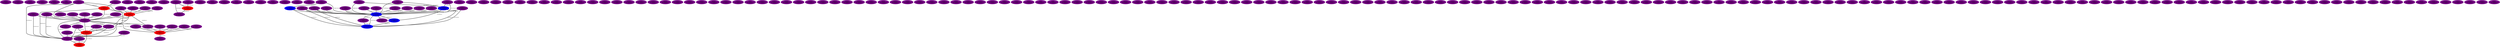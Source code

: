 graph breastw {
    edge[style=solid, penwidth="5", labeldistance="10"]
    00100001010 [label="00100001010\ncardinality 1\nradius 0.00000000e+00\nlfd 1.00000000e+00", color="#770087", style="filled"]
    010010100101001 [label="010010100101001\ncardinality 1\nradius 0.00000000e+00\nlfd 1.00000000e+00", color="#770087", style="filled"]
    01010100100 [label="01010100100\ncardinality 1\nradius 0.00000000e+00\nlfd 1.00000000e+00", color="#770087", style="filled"]
    00101010010010 [label="00101010010010\ncardinality 1\nradius 0.00000000e+00\nlfd 1.00000000e+00", color="#770087", style="filled"]
    00100010010 [label="00100010010\ncardinality 1\nradius 0.00000000e+00\nlfd 1.00000000e+00", color="#770087", style="filled"]
    000001 [label="000001\ncardinality 1\nradius 0.00000000e+00\nlfd 1.00000000e+00", color="#770087", style="filled"]
    00101001010101001 [label="00101001010101001\ncardinality 3\nradius 4.12310563e+00\nlfd 1.58496250e+00", color="#FE0000", style="filled"]
    0101001000101 [label="0101001000101\ncardinality 1\nradius 0.00000000e+00\nlfd 1.00000000e+00", color="#770087", style="filled"]
    00100101000 [label="00100101000\ncardinality 1\nradius 0.00000000e+00\nlfd 1.00000000e+00", color="#770087", style="filled"]
    010001000 [label="010001000\ncardinality 1\nradius 0.00000000e+00\nlfd 1.00000000e+00", color="#770087", style="filled"]
    001010101010101001 [label="001010101010101001\ncardinality 1\nradius 0.00000000e+00\nlfd 1.00000000e+00", color="#770087", style="filled"]
    01000101010101001 [label="01000101010101001\ncardinality 2\nradius 3.60555128e+00\nlfd 1.00000000e+00", color="#770087", style="filled"]
    01001010101010010 [label="01001010101010010\ncardinality 1\nradius 0.00000000e+00\nlfd 1.00000000e+00", color="#770087", style="filled"]
    00100100100 [label="00100100100\ncardinality 1\nradius 0.00000000e+00\nlfd 1.00000000e+00", color="#770087", style="filled"]
    01000010101010101 [label="01000010101010101\ncardinality 1\nradius 0.00000000e+00\nlfd 1.00000000e+00", color="#770087", style="filled"]
    010001010 [label="010001010\ncardinality 1\nradius 0.00000000e+00\nlfd 1.00000000e+00", color="#770087", style="filled"]
    01001000 [label="01001000\ncardinality 1\nradius 0.00000000e+00\nlfd 1.00000000e+00", color="#770087", style="filled"]
    0010001010010 [label="0010001010010\ncardinality 1\nradius 0.00000000e+00\nlfd 1.00000000e+00", color="#770087", style="filled"]
    0101010100 [label="0101010100\ncardinality 1\nradius 0.00000000e+00\nlfd 1.00000000e+00", color="#770087", style="filled"]
    01001010100010 [label="01001010100010\ncardinality 1\nradius 0.00000000e+00\nlfd 1.00000000e+00", color="#770087", style="filled"]
    010010100010 [label="010010100010\ncardinality 1\nradius 0.00000000e+00\nlfd 1.00000000e+00", color="#770087", style="filled"]
    01010100010 [label="01010100010\ncardinality 1\nradius 0.00000000e+00\nlfd 1.00000000e+00", color="#770087", style="filled"]
    0101010101010101001 [label="0101010101010101001\ncardinality 2\nradius 2.64575131e+00\nlfd 1.00000000e+00", color="#770087", style="filled"]
    010101010010 [label="010101010010\ncardinality 1\nradius 0.00000000e+00\nlfd 1.00000000e+00", color="#770087", style="filled"]
    01010010101010101 [label="01010010101010101\ncardinality 1\nradius 0.00000000e+00\nlfd 1.00000000e+00", color="#770087", style="filled"]
    010010101010101010 [label="010010101010101010\ncardinality 1\nradius 0.00000000e+00\nlfd 1.00000000e+00", color="#770087", style="filled"]
    010101010010101010 [label="010101010010101010\ncardinality 1\nradius 0.00000000e+00\nlfd 1.00000000e+00", color="#770087", style="filled"]
    010010100101010 [label="010010100101010\ncardinality 1\nradius 0.00000000e+00\nlfd 1.00000000e+00", color="#770087", style="filled"]
    0100010101001 [label="0100010101001\ncardinality 2\nradius 0.00000000e+00\nlfd 1.00000000e+00", color="#770087", style="filled"]
    0100010010100 [label="0100010010100\ncardinality 1\nradius 0.00000000e+00\nlfd 1.00000000e+00", color="#770087", style="filled"]
    00101010100101010 [label="00101010100101010\ncardinality 1\nradius 0.00000000e+00\nlfd 1.00000000e+00", color="#770087", style="filled"]
    001010000 [label="001010000\ncardinality 1\nradius 0.00000000e+00\nlfd 1.00000000e+00", color="#770087", style="filled"]
    010100100010 [label="010100100010\ncardinality 1\nradius 0.00000000e+00\nlfd 1.00000000e+00", color="#770087", style="filled"]
    01010100100101 [label="01010100100101\ncardinality 1\nradius 0.00000000e+00\nlfd 1.00000000e+00", color="#770087", style="filled"]
    0010101010101010101 [label="0010101010101010101\ncardinality 3\nradius 4.69041576e+00\nlfd 1.58496250e+00", color="#FE0000", style="filled"]
    0100010001 [label="0100010001\ncardinality 1\nradius 0.00000000e+00\nlfd 1.00000000e+00", color="#770087", style="filled"]
    001010010001 [label="001010010001\ncardinality 1\nradius 0.00000000e+00\nlfd 1.00000000e+00", color="#770087", style="filled"]
    01010100101010 [label="01010100101010\ncardinality 1\nradius 0.00000000e+00\nlfd 1.00000000e+00", color="#770087", style="filled"]
    00101010010010101 [label="00101010010010101\ncardinality 1\nradius 0.00000000e+00\nlfd 1.00000000e+00", color="#770087", style="filled"]
    000101010101 [label="000101010101\ncardinality 1\nradius 0.00000000e+00\nlfd 1.00000000e+00", color="#770087", style="filled"]
    00101010001010101 [label="00101010001010101\ncardinality 1\nradius 0.00000000e+00\nlfd 1.00000000e+00", color="#770087", style="filled"]
    00100100010010 [label="00100100010010\ncardinality 1\nradius 0.00000000e+00\nlfd 1.00000000e+00", color="#770087", style="filled"]
    0010101010101001 [label="0010101010101001\ncardinality 1\nradius 0.00000000e+00\nlfd 1.00000000e+00", color="#770087", style="filled"]
    0010010100101010 [label="0010010100101010\ncardinality 1\nradius 0.00000000e+00\nlfd 1.00000000e+00", color="#770087", style="filled"]
    01001001010 [label="01001001010\ncardinality 1\nradius 0.00000000e+00\nlfd 1.00000000e+00", color="#770087", style="filled"]
    010010101001010101 [label="010010101001010101\ncardinality 1\nradius 0.00000000e+00\nlfd 1.00000000e+00", color="#770087", style="filled"]
    0010010100100101 [label="0010010100100101\ncardinality 1\nradius 0.00000000e+00\nlfd 1.00000000e+00", color="#770087", style="filled"]
    010101001010 [label="010101001010\ncardinality 1\nradius 0.00000000e+00\nlfd 1.00000000e+00", color="#770087", style="filled"]
    00010101010 [label="00010101010\ncardinality 1\nradius 0.00000000e+00\nlfd 1.00000000e+00", color="#770087", style="filled"]
    010010100101010101 [label="010010100101010101\ncardinality 1\nradius 0.00000000e+00\nlfd 1.00000000e+00", color="#770087", style="filled"]
    00100010101001 [label="00100010101001\ncardinality 1\nradius 0.00000000e+00\nlfd 1.00000000e+00", color="#770087", style="filled"]
    0001001 [label="0001001\ncardinality 1\nradius 0.00000000e+00\nlfd 1.00000000e+00", color="#770087", style="filled"]
    00101010010100101 [label="00101010010100101\ncardinality 1\nradius 0.00000000e+00\nlfd 1.00000000e+00", color="#770087", style="filled"]
    00101000101001 [label="00101000101001\ncardinality 1\nradius 0.00000000e+00\nlfd 1.00000000e+00", color="#770087", style="filled"]
    001001000010 [label="001001000010\ncardinality 1\nradius 0.00000000e+00\nlfd 1.00000000e+00", color="#770087", style="filled"]
    0101010101010101010 [label="0101010101010101010\ncardinality 73\nradius 2.44948974e+00\nlfd 7.30392940e-01", color="#0300FB", style="filled"]
    0101010101000 [label="0101010101000\ncardinality 1\nradius 0.00000000e+00\nlfd 1.00000000e+00", color="#770087", style="filled"]
    010010100010101 [label="010010100010101\ncardinality 1\nradius 0.00000000e+00\nlfd 1.00000000e+00", color="#770087", style="filled"]
    01000010101010 [label="01000010101010\ncardinality 1\nradius 0.00000000e+00\nlfd 1.00000000e+00", color="#770087", style="filled"]
    010010101001010 [label="010010101001010\ncardinality 1\nradius 0.00000000e+00\nlfd 1.00000000e+00", color="#770087", style="filled"]
    010010010101 [label="010010010101\ncardinality 1\nradius 0.00000000e+00\nlfd 1.00000000e+00", color="#770087", style="filled"]
    001000100101 [label="001000100101\ncardinality 1\nradius 0.00000000e+00\nlfd 1.00000000e+00", color="#770087", style="filled"]
    00100100101010101 [label="00100100101010101\ncardinality 4\nradius 3.46410162e+00\nlfd 2.00000000e+00", color="#FE0000", style="filled"]
    01000101010001 [label="01000101010001\ncardinality 1\nradius 0.00000000e+00\nlfd 1.00000000e+00", color="#770087", style="filled"]
    00101000101010 [label="00101000101010\ncardinality 1\nradius 0.00000000e+00\nlfd 1.00000000e+00", color="#770087", style="filled"]
    000101010 [label="000101010\ncardinality 1\nradius 0.00000000e+00\nlfd 1.00000000e+00", color="#770087", style="filled"]
    010101001010101 [label="010101001010101\ncardinality 1\nradius 0.00000000e+00\nlfd 1.00000000e+00", color="#770087", style="filled"]
    001010010010 [label="001010010010\ncardinality 1\nradius 0.00000000e+00\nlfd 1.00000000e+00", color="#770087", style="filled"]
    001001000101010 [label="001001000101010\ncardinality 1\nradius 0.00000000e+00\nlfd 1.00000000e+00", color="#770087", style="filled"]
    01010101010101010101 [label="01010101010101010101\ncardinality 209\nradius 4.12310563e+00\nlfd 3.94476177e-01", color="#0000FE", style="filled"]
    01001001001 [label="01001001001\ncardinality 1\nradius 0.00000000e+00\nlfd 1.00000000e+00", color="#770087", style="filled"]
    0101010101010010 [label="0101010101010010\ncardinality 1\nradius 0.00000000e+00\nlfd 1.00000000e+00", color="#770087", style="filled"]
    010101010101001010 [label="010101010101001010\ncardinality 1\nradius 0.00000000e+00\nlfd 1.00000000e+00", color="#770087", style="filled"]
    0100100100 [label="0100100100\ncardinality 1\nradius 0.00000000e+00\nlfd 1.00000000e+00", color="#770087", style="filled"]
    01010101010001010 [label="01010101010001010\ncardinality 1\nradius 0.00000000e+00\nlfd 1.00000000e+00", color="#770087", style="filled"]
    001001000100101 [label="001001000100101\ncardinality 1\nradius 0.00000000e+00\nlfd 1.00000000e+00", color="#770087", style="filled"]
    0100101010101010 [label="0100101010101010\ncardinality 1\nradius 0.00000000e+00\nlfd 1.00000000e+00", color="#770087", style="filled"]
    0010100101001010 [label="0010100101001010\ncardinality 1\nradius 0.00000000e+00\nlfd 1.00000000e+00", color="#770087", style="filled"]
    00101010100010 [label="00101010100010\ncardinality 1\nradius 0.00000000e+00\nlfd 1.00000000e+00", color="#770087", style="filled"]
    01001010010101010 [label="01001010010101010\ncardinality 1\nradius 0.00000000e+00\nlfd 1.00000000e+00", color="#770087", style="filled"]
    01010001010 [label="01010001010\ncardinality 1\nradius 0.00000000e+00\nlfd 1.00000000e+00", color="#770087", style="filled"]
    0101010001010 [label="0101010001010\ncardinality 1\nradius 0.00000000e+00\nlfd 1.00000000e+00", color="#770087", style="filled"]
    00100000101 [label="00100000101\ncardinality 1\nradius 0.00000000e+00\nlfd 1.00000000e+00", color="#770087", style="filled"]
    0000101 [label="0000101\ncardinality 1\nradius 0.00000000e+00\nlfd 1.00000000e+00", color="#770087", style="filled"]
    0100000 [label="0100000\ncardinality 1\nradius 0.00000000e+00\nlfd 1.00000000e+00", color="#770087", style="filled"]
    001010100101010 [label="001010100101010\ncardinality 1\nradius 0.00000000e+00\nlfd 1.00000000e+00", color="#770087", style="filled"]
    0100010101010100 [label="0100010101010100\ncardinality 1\nradius 0.00000000e+00\nlfd 1.00000000e+00", color="#770087", style="filled"]
    0101010101010001 [label="0101010101010001\ncardinality 1\nradius 0.00000000e+00\nlfd 1.00000000e+00", color="#770087", style="filled"]
    001001010100101 [label="001001010100101\ncardinality 1\nradius 0.00000000e+00\nlfd 1.00000000e+00", color="#770087", style="filled"]
    00101010100100 [label="00101010100100\ncardinality 1\nradius 0.00000000e+00\nlfd 1.00000000e+00", color="#770087", style="filled"]
    00100010100101 [label="00100010100101\ncardinality 1\nradius 0.00000000e+00\nlfd 1.00000000e+00", color="#770087", style="filled"]
    0010100100101 [label="0010100100101\ncardinality 1\nradius 0.00000000e+00\nlfd 1.00000000e+00", color="#770087", style="filled"]
    0100010101010 [label="0100010101010\ncardinality 1\nradius 0.00000000e+00\nlfd 1.00000000e+00", color="#770087", style="filled"]
    010101010010100 [label="010101010010100\ncardinality 1\nradius 0.00000000e+00\nlfd 1.00000000e+00", color="#770087", style="filled"]
    010010101000 [label="010010101000\ncardinality 1\nradius 0.00000000e+00\nlfd 1.00000000e+00", color="#770087", style="filled"]
    00101001000 [label="00101001000\ncardinality 1\nradius 0.00000000e+00\nlfd 1.00000000e+00", color="#770087", style="filled"]
    0100101010101010101 [label="0100101010101010101\ncardinality 2\nradius 3.46410162e+00\nlfd 1.00000000e+00", color="#770087", style="filled"]
    00101001010100101 [label="00101001010100101\ncardinality 1\nradius 0.00000000e+00\nlfd 1.00000000e+00", color="#770087", style="filled"]
    0101010010010 [label="0101010010010\ncardinality 1\nradius 0.00000000e+00\nlfd 1.00000000e+00", color="#770087", style="filled"]
    001001010101000 [label="001001010101000\ncardinality 1\nradius 0.00000000e+00\nlfd 1.00000000e+00", color="#770087", style="filled"]
    010100101010 [label="010100101010\ncardinality 1\nradius 0.00000000e+00\nlfd 1.00000000e+00", color="#770087", style="filled"]
    0101010101001010101 [label="0101010101001010101\ncardinality 2\nradius 1.73205081e+00\nlfd 1.00000000e+00", color="#770087", style="filled"]
    00101010100001 [label="00101010100001\ncardinality 1\nradius 0.00000000e+00\nlfd 1.00000000e+00", color="#770087", style="filled"]
    001010101001001 [label="001010101001001\ncardinality 1\nradius 0.00000000e+00\nlfd 1.00000000e+00", color="#770087", style="filled"]
    01001010100101010 [label="01001010100101010\ncardinality 1\nradius 0.00000000e+00\nlfd 1.00000000e+00", color="#770087", style="filled"]
    01010101010010 [label="01010101010010\ncardinality 1\nradius 0.00000000e+00\nlfd 1.00000000e+00", color="#770087", style="filled"]
    0100101010010 [label="0100101010010\ncardinality 1\nradius 0.00000000e+00\nlfd 1.00000000e+00", color="#770087", style="filled"]
    001001000101001 [label="001001000101001\ncardinality 1\nradius 0.00000000e+00\nlfd 1.00000000e+00", color="#770087", style="filled"]
    010010101010100 [label="010010101010100\ncardinality 1\nradius 0.00000000e+00\nlfd 1.00000000e+00", color="#770087", style="filled"]
    0101000100 [label="0101000100\ncardinality 1\nradius 0.00000000e+00\nlfd 1.00000000e+00", color="#770087", style="filled"]
    01010100001 [label="01010100001\ncardinality 1\nradius 0.00000000e+00\nlfd 1.00000000e+00", color="#770087", style="filled"]
    0100101010100 [label="0100101010100\ncardinality 1\nradius 0.00000000e+00\nlfd 1.00000000e+00", color="#770087", style="filled"]
    0010000010 [label="0010000010\ncardinality 1\nradius 0.00000000e+00\nlfd 1.00000000e+00", color="#770087", style="filled"]
    01001010001010 [label="01001010001010\ncardinality 1\nradius 0.00000000e+00\nlfd 1.00000000e+00", color="#770087", style="filled"]
    001010101010100 [label="001010101010100\ncardinality 1\nradius 0.00000000e+00\nlfd 1.00000000e+00", color="#770087", style="filled"]
    001010010101010101 [label="001010010101010101\ncardinality 4\nradius 3.87298335e+00\nlfd 2.00000000e+00", color="#FE0000", style="filled"]
    0010010101010100 [label="0010010101010100\ncardinality 1\nradius 0.00000000e+00\nlfd 1.00000000e+00", color="#770087", style="filled"]
    01000010100 [label="01000010100\ncardinality 1\nradius 0.00000000e+00\nlfd 1.00000000e+00", color="#770087", style="filled"]
    010101010100010101 [label="010101010100010101\ncardinality 1\nradius 0.00000000e+00\nlfd 1.00000000e+00", color="#770087", style="filled"]
    0010001010101010 [label="0010001010101010\ncardinality 1\nradius 0.00000000e+00\nlfd 1.00000000e+00", color="#770087", style="filled"]
    00101010101010100 [label="00101010101010100\ncardinality 1\nradius 0.00000000e+00\nlfd 1.00000000e+00", color="#770087", style="filled"]
    01010001001 [label="01010001001\ncardinality 1\nradius 0.00000000e+00\nlfd 1.00000000e+00", color="#770087", style="filled"]
    01001000101 [label="01001000101\ncardinality 1\nradius 0.00000000e+00\nlfd 1.00000000e+00", color="#770087", style="filled"]
    0101010101010100101 [label="0101010101010100101\ncardinality 84\nradius 5.56776436e+00\nlfd 7.48461233e-01", color="#0500F9", style="filled"]
    010010100001 [label="010010100001\ncardinality 1\nradius 0.00000000e+00\nlfd 1.00000000e+00", color="#770087", style="filled"]
    00101000010 [label="00101000010\ncardinality 1\nradius 0.00000000e+00\nlfd 1.00000000e+00", color="#770087", style="filled"]
    001010101010101010 [label="001010101010101010\ncardinality 1\nradius 0.00000000e+00\nlfd 1.00000000e+00", color="#770087", style="filled"]
    010101010101010001 [label="010101010101010001\ncardinality 1\nradius 0.00000000e+00\nlfd 1.00000000e+00", color="#770087", style="filled"]
    001001010100 [label="001001010100\ncardinality 1\nradius 0.00000000e+00\nlfd 1.00000000e+00", color="#770087", style="filled"]
    00101001010010 [label="00101001010010\ncardinality 1\nradius 0.00000000e+00\nlfd 1.00000000e+00", color="#770087", style="filled"]
    0101001010101010 [label="0101001010101010\ncardinality 1\nradius 0.00000000e+00\nlfd 1.00000000e+00", color="#770087", style="filled"]
    001010101010001 [label="001010101010001\ncardinality 1\nradius 0.00000000e+00\nlfd 1.00000000e+00", color="#770087", style="filled"]
    00100101000101 [label="00100101000101\ncardinality 1\nradius 0.00000000e+00\nlfd 1.00000000e+00", color="#770087", style="filled"]
    0010101010000 [label="0010101010000\ncardinality 1\nradius 0.00000000e+00\nlfd 1.00000000e+00", color="#770087", style="filled"]
    0100101001001 [label="0100101001001\ncardinality 1\nradius 0.00000000e+00\nlfd 1.00000000e+00", color="#770087", style="filled"]
    00101010001001 [label="00101010001001\ncardinality 1\nradius 0.00000000e+00\nlfd 1.00000000e+00", color="#770087", style="filled"]
    01010010010 [label="01010010010\ncardinality 1\nradius 0.00000000e+00\nlfd 1.00000000e+00", color="#770087", style="filled"]
    01010010100101 [label="01010010100101\ncardinality 1\nradius 0.00000000e+00\nlfd 1.00000000e+00", color="#770087", style="filled"]
    0101010100101010101 [label="0101010100101010101\ncardinality 3\nradius 1.00000000e+00\nlfd 5.84962501e-01", color="#0000FE", style="filled"]
    0001010 [label="0001010\ncardinality 1\nradius 0.00000000e+00\nlfd 1.00000000e+00", color="#770087", style="filled"]
    0010101000100 [label="0010101000100\ncardinality 1\nradius 0.00000000e+00\nlfd 1.00000000e+00", color="#770087", style="filled"]
    010101010100010 [label="010101010100010\ncardinality 1\nradius 0.00000000e+00\nlfd 1.00000000e+00", color="#770087", style="filled"]
    00101001010100 [label="00101001010100\ncardinality 1\nradius 0.00000000e+00\nlfd 1.00000000e+00", color="#770087", style="filled"]
    00100100010100 [label="00100100010100\ncardinality 1\nradius 0.00000000e+00\nlfd 1.00000000e+00", color="#770087", style="filled"]
    0010101001010010 [label="0010101001010010\ncardinality 1\nradius 0.00000000e+00\nlfd 1.00000000e+00", color="#770087", style="filled"]
    001010101010010101 [label="001010101010010101\ncardinality 2\nradius 5.83095189e+00\nlfd 1.00000000e+00", color="#770087", style="filled"]
    001000010 [label="001000010\ncardinality 1\nradius 0.00000000e+00\nlfd 1.00000000e+00", color="#770087", style="filled"]
    0010010001010101 [label="0010010001010101\ncardinality 1\nradius 0.00000000e+00\nlfd 1.00000000e+00", color="#770087", style="filled"]
    0100010101000 [label="0100010101000\ncardinality 1\nradius 0.00000000e+00\nlfd 1.00000000e+00", color="#770087", style="filled"]
    00101001010010101 [label="00101001010010101\ncardinality 2\nradius 4.35889894e+00\nlfd 1.00000000e+00", color="#770087", style="filled"]
    010101010101000 [label="010101010101000\ncardinality 1\nradius 0.00000000e+00\nlfd 1.00000000e+00", color="#770087", style="filled"]
    001001010010010 [label="001001010010010\ncardinality 1\nradius 0.00000000e+00\nlfd 1.00000000e+00", color="#770087", style="filled"]
    001010101001010 [label="001010101001010\ncardinality 1\nradius 0.00000000e+00\nlfd 1.00000000e+00", color="#770087", style="filled"]
    0010010001000 [label="0010010001000\ncardinality 1\nradius 0.00000000e+00\nlfd 1.00000000e+00", color="#770087", style="filled"]
    010101010010101001 [label="010101010010101001\ncardinality 1\nradius 0.00000000e+00\nlfd 1.00000000e+00", color="#770087", style="filled"]
    00101000100 [label="00101000100\ncardinality 1\nradius 0.00000000e+00\nlfd 1.00000000e+00", color="#770087", style="filled"]
    00100010101010 [label="00100010101010\ncardinality 1\nradius 0.00000000e+00\nlfd 1.00000000e+00", color="#770087", style="filled"]
    010000101001 [label="010000101001\ncardinality 1\nradius 0.00000000e+00\nlfd 1.00000000e+00", color="#770087", style="filled"]
    000010 [label="000010\ncardinality 1\nradius 0.00000000e+00\nlfd 1.00000000e+00", color="#770087", style="filled"]
    0010010100010 [label="0010010100010\ncardinality 1\nradius 0.00000000e+00\nlfd 1.00000000e+00", color="#770087", style="filled"]
    0010001010100 [label="0010001010100\ncardinality 1\nradius 0.00000000e+00\nlfd 1.00000000e+00", color="#770087", style="filled"]
    00100101010010 [label="00100101010010\ncardinality 1\nradius 0.00000000e+00\nlfd 1.00000000e+00", color="#770087", style="filled"]
    00100010100 [label="00100010100\ncardinality 1\nradius 0.00000000e+00\nlfd 1.00000000e+00", color="#770087", style="filled"]
    001010101000101 [label="001010101000101\ncardinality 1\nradius 0.00000000e+00\nlfd 1.00000000e+00", color="#770087", style="filled"]
    0100100010 [label="0100100010\ncardinality 1\nradius 0.00000000e+00\nlfd 1.00000000e+00", color="#770087", style="filled"]
    010000100 [label="010000100\ncardinality 1\nradius 0.00000000e+00\nlfd 1.00000000e+00", color="#770087", style="filled"]
    01001010000 [label="01001010000\ncardinality 1\nradius 0.00000000e+00\nlfd 1.00000000e+00", color="#770087", style="filled"]
    0010010101010010 [label="0010010101010010\ncardinality 1\nradius 0.00000000e+00\nlfd 1.00000000e+00", color="#770087", style="filled"]
    010000101010 [label="010000101010\ncardinality 1\nradius 0.00000000e+00\nlfd 1.00000000e+00", color="#770087", style="filled"]
    01010010101010 [label="01010010101010\ncardinality 1\nradius 0.00000000e+00\nlfd 1.00000000e+00", color="#770087", style="filled"]
    0010010000 [label="0010010000\ncardinality 1\nradius 0.00000000e+00\nlfd 1.00000000e+00", color="#770087", style="filled"]
    00101010010100 [label="00101010010100\ncardinality 1\nradius 0.00000000e+00\nlfd 1.00000000e+00", color="#770087", style="filled"]
    00101010101000 [label="00101010101000\ncardinality 1\nradius 0.00000000e+00\nlfd 1.00000000e+00", color="#770087", style="filled"]
    01000101010101010 [label="01000101010101010\ncardinality 1\nradius 0.00000000e+00\nlfd 1.00000000e+00", color="#770087", style="filled"]
    00000 [label="00000\ncardinality 1\nradius 0.00000000e+00\nlfd 1.00000000e+00", color="#770087", style="filled"]
    01000100101001 [label="01000100101001\ncardinality 1\nradius 0.00000000e+00\nlfd 1.00000000e+00", color="#770087", style="filled"]
    0101000101010 [label="0101000101010\ncardinality 1\nradius 0.00000000e+00\nlfd 1.00000000e+00", color="#770087", style="filled"]
    0101001010010 [label="0101001010010\ncardinality 1\nradius 0.00000000e+00\nlfd 1.00000000e+00", color="#770087", style="filled"]
    0100001001 [label="0100001001\ncardinality 1\nradius 0.00000000e+00\nlfd 1.00000000e+00", color="#770087", style="filled"]
    01010101001010010 [label="01010101001010010\ncardinality 1\nradius 0.00000000e+00\nlfd 1.00000000e+00", color="#770087", style="filled"]
    001000000 [label="001000000\ncardinality 1\nradius 0.00000000e+00\nlfd 1.00000000e+00", color="#770087", style="filled"]
    001010010100 [label="001010010100\ncardinality 1\nradius 0.00000000e+00\nlfd 1.00000000e+00", color="#770087", style="filled"]
    0010010010101001 [label="0010010010101001\ncardinality 2\nradius 3.31662479e+00\nlfd 1.00000000e+00", color="#770087", style="filled"]
    00100101010100101 [label="00100101010100101\ncardinality 2\nradius 2.64575131e+00\nlfd 1.00000000e+00", color="#770087", style="filled"]
    00101010010001 [label="00101010010001\ncardinality 1\nradius 0.00000000e+00\nlfd 1.00000000e+00", color="#770087", style="filled"]
    010010100100 [label="010010100100\ncardinality 1\nradius 0.00000000e+00\nlfd 1.00000000e+00", color="#770087", style="filled"]
    00100010101010101 [label="00100010101010101\ncardinality 1\nradius 0.00000000e+00\nlfd 1.00000000e+00", color="#770087", style="filled"]
    00100100101001 [label="00100100101001\ncardinality 1\nradius 0.00000000e+00\nlfd 1.00000000e+00", color="#770087", style="filled"]
    01010101010101000 [label="01010101010101000\ncardinality 1\nradius 0.00000000e+00\nlfd 1.00000000e+00", color="#770087", style="filled"]
    010010101010010 [label="010010101010010\ncardinality 1\nradius 0.00000000e+00\nlfd 1.00000000e+00", color="#770087", style="filled"]
    001000010101 [label="001000010101\ncardinality 2\nradius 0.00000000e+00\nlfd 1.00000000e+00", color="#770087", style="filled"]
    01010010100 [label="01010010100\ncardinality 1\nradius 0.00000000e+00\nlfd 1.00000000e+00", color="#770087", style="filled"]
    0101010000 [label="0101010000\ncardinality 1\nradius 0.00000000e+00\nlfd 1.00000000e+00", color="#770087", style="filled"]
    000100 [label="000100\ncardinality 1\nradius 0.00000000e+00\nlfd 1.00000000e+00", color="#770087", style="filled"]
    001001010101010101 [label="001001010101010101\ncardinality 2\nradius 4.12310563e+00\nlfd 1.00000000e+00", color="#770087", style="filled"]
    010001010101010101 [label="010001010101010101\ncardinality 3\nradius 3.87298335e+00\nlfd 1.58496250e+00", color="#FE0000", style="filled"]
    0010101001000 [label="0010101001000\ncardinality 1\nradius 0.00000000e+00\nlfd 1.00000000e+00", color="#770087", style="filled"]
    001010101010010 [label="001010101010010\ncardinality 1\nradius 0.00000000e+00\nlfd 1.00000000e+00", color="#770087", style="filled"]
    01010100010101 [label="01010100010101\ncardinality 1\nradius 0.00000000e+00\nlfd 1.00000000e+00", color="#770087", style="filled"]
    0010000001 [label="0010000001\ncardinality 1\nradius 0.00000000e+00\nlfd 1.00000000e+00", color="#770087", style="filled"]
    010101010101010100 [label="010101010101010100\ncardinality 1\nradius 0.00000000e+00\nlfd 1.00000000e+00", color="#770087", style="filled"]
    001010101001010101 [label="001010101001010101\ncardinality 1\nradius 0.00000000e+00\nlfd 1.00000000e+00", color="#770087", style="filled"]
    001010001010101 [label="001010001010101\ncardinality 1\nradius 0.00000000e+00\nlfd 1.00000000e+00", color="#770087", style="filled"]
    0101001001010 [label="0101001001010\ncardinality 1\nradius 0.00000000e+00\nlfd 1.00000000e+00", color="#770087", style="filled"]
    0010101001001010 [label="0010101001001010\ncardinality 1\nradius 0.00000000e+00\nlfd 1.00000000e+00", color="#770087", style="filled"]
    001001001001 [label="001001001001\ncardinality 1\nradius 0.00000000e+00\nlfd 1.00000000e+00", color="#770087", style="filled"]
    00101010001010 [label="00101010001010\ncardinality 1\nradius 0.00000000e+00\nlfd 1.00000000e+00", color="#770087", style="filled"]
    0010010100100 [label="0010010100100\ncardinality 1\nradius 0.00000000e+00\nlfd 1.00000000e+00", color="#770087", style="filled"]
    00100101001010 [label="00100101001010\ncardinality 1\nradius 0.00000000e+00\nlfd 1.00000000e+00", color="#770087", style="filled"]
    00100101001010101 [label="00100101001010101\ncardinality 1\nradius 0.00000000e+00\nlfd 1.00000000e+00", color="#770087", style="filled"]
    0101000 [label="0101000\ncardinality 1\nradius 0.00000000e+00\nlfd 1.00000000e+00", color="#770087", style="filled"]
    001010000101 [label="001010000101\ncardinality 2\nradius 0.00000000e+00\nlfd 1.00000000e+00", color="#770087", style="filled"]
    010010101010100101 [label="010010101010100101\ncardinality 1\nradius 0.00000000e+00\nlfd 1.00000000e+00", color="#770087", style="filled"]
    00100100010001 [label="00100100010001\ncardinality 1\nradius 0.00000000e+00\nlfd 1.00000000e+00", color="#770087", style="filled"]
    00100101010101010 [label="00100101010101010\ncardinality 2\nradius 6.32455532e+00\nlfd 1.00000000e+00", color="#770087", style="filled"]
    010101010101010010 [label="010101010101010010\ncardinality 41\nradius 4.58257569e+00\nlfd 7.72589504e-01", color="#0800F6", style="filled"]
    00101010101001010 [label="00101010101001010\ncardinality 1\nradius 0.00000000e+00\nlfd 1.00000000e+00", color="#770087", style="filled"]
    001010100101010101 [label="001010100101010101\ncardinality 1\nradius 0.00000000e+00\nlfd 1.00000000e+00", color="#770087", style="filled"]
    01010101001010100 [label="01010101001010100\ncardinality 1\nradius 0.00000000e+00\nlfd 1.00000000e+00", color="#770087", style="filled"]
    0010010010101010 [label="0010010010101010\ncardinality 2\nradius 3.31662479e+00\nlfd 1.00000000e+00", color="#770087", style="filled"]
    01000001 [label="01000001\ncardinality 1\nradius 0.00000000e+00\nlfd 1.00000000e+00", color="#770087", style="filled"]
    01001010010100 [label="01001010010100\ncardinality 1\nradius 0.00000000e+00\nlfd 1.00000000e+00", color="#770087", style="filled"]
    0101001000 [label="0101001000\ncardinality 1\nradius 0.00000000e+00\nlfd 1.00000000e+00", color="#770087", style="filled"]
    0010101000101010 [label="0010101000101010\ncardinality 1\nradius 0.00000000e+00\nlfd 1.00000000e+00", color="#770087", style="filled"]
    010001001010101 [label="010001001010101\ncardinality 1\nradius 0.00000000e+00\nlfd 1.00000000e+00", color="#770087", style="filled"]
    0010100101010100 [label="0010100101010100\ncardinality 1\nradius 0.00000000e+00\nlfd 1.00000000e+00", color="#770087", style="filled"]
    0010010101010001 [label="0010010101010001\ncardinality 1\nradius 0.00000000e+00\nlfd 1.00000000e+00", color="#770087", style="filled"]
    01000100101010 [label="01000100101010\ncardinality 1\nradius 0.00000000e+00\nlfd 1.00000000e+00", color="#770087", style="filled"]
    01010010010101 [label="01010010010101\ncardinality 1\nradius 0.00000000e+00\nlfd 1.00000000e+00", color="#770087", style="filled"]
    01010001010101 [label="01010001010101\ncardinality 1\nradius 0.00000000e+00\nlfd 1.00000000e+00", color="#770087", style="filled"]
    0100001010101010 [label="0100001010101010\ncardinality 1\nradius 0.00000000e+00\nlfd 1.00000000e+00", color="#770087", style="filled"]
    0010100101010010 [label="0010100101010010\ncardinality 1\nradius 0.00000000e+00\nlfd 1.00000000e+00", color="#770087", style="filled"]
    010010101000101 [label="010010101000101\ncardinality 1\nradius 0.00000000e+00\nlfd 1.00000000e+00", color="#770087", style="filled"]
    0100010010 [label="0100010010\ncardinality 1\nradius 0.00000000e+00\nlfd 1.00000000e+00", color="#770087", style="filled"]
    010101010100101010 [label="010101010100101010\ncardinality 1\nradius 0.00000000e+00\nlfd 1.00000000e+00", color="#770087", style="filled"]
    00101010010101010 [label="00101010010101010\ncardinality 1\nradius 0.00000000e+00\nlfd 1.00000000e+00", color="#770087", style="filled"]
    0010101000 [label="0010101000\ncardinality 1\nradius 0.00000000e+00\nlfd 1.00000000e+00", color="#770087", style="filled"]
    0101010101010010101 [label="0101010101010010101\ncardinality 1\nradius 0.00000000e+00\nlfd 1.00000000e+00", color="#770087", style="filled"]
    0101010101001010 [label="0101010101001010\ncardinality 1\nradius 0.00000000e+00\nlfd 1.00000000e+00", color="#770087", style="filled"]
    00101001010101010 [label="00101001010101010\ncardinality 2\nradius 3.87298335e+00\nlfd 1.00000000e+00", color="#770087", style="filled"]
    001010001001 [label="001010001001\ncardinality 1\nradius 0.00000000e+00\nlfd 1.00000000e+00", color="#770087", style="filled"]
    0010100010100 [label="0010100010100\ncardinality 1\nradius 0.00000000e+00\nlfd 1.00000000e+00", color="#770087", style="filled"]
    00100101010101001 [label="00100101010101001\ncardinality 3\nradius 5.09901951e+00\nlfd 1.58496250e+00", color="#FE0000", style="filled"]
    0100101010100101 [label="0100101010100101\ncardinality 1\nradius 0.00000000e+00\nlfd 1.00000000e+00", color="#770087", style="filled"]
    001001001010100 [label="001001001010100\ncardinality 1\nradius 0.00000000e+00\nlfd 1.00000000e+00", color="#770087", style="filled"]
    0010010010100 [label="0010010010100\ncardinality 1\nradius 0.00000000e+00\nlfd 1.00000000e+00", color="#770087", style="filled"]
    0010010000101 [label="0010010000101\ncardinality 1\nradius 0.00000000e+00\nlfd 1.00000000e+00", color="#770087", style="filled"]
    010101010010100101 [label="010101010010100101\ncardinality 1\nradius 0.00000000e+00\nlfd 1.00000000e+00", color="#770087", style="filled"]
    001000100 [label="001000100\ncardinality 1\nradius 0.00000000e+00\nlfd 1.00000000e+00", color="#770087", style="filled"]
    00100101010101001 -- 00100101010101010 [label="9.27361850e+00"]
    00100101010101010 -- 001001010101010101 [label="7.81024968e+00"]
    0101010101010101001 -- 01010101010101010101 [label="6.55743852e+00"]
    010000101001 -- 0010101010101010101 [label="3.31662479e+00"]
    00101001010010101 -- 001010010101010101 [label="7.81024968e+00"]
    0010010010101001 -- 00100100101010101 [label="5.19615242e+00"]
    00100100010100 -- 00100101010101001 [label="5.09901951e+00"]
    00101010100010 -- 00101001010101010 [label="3.60555128e+00"]
    0101010101001010101 -- 010101010101010010 [label="5.56776436e+00"]
    00101001010101001 -- 001010010101010101 [label="5.47722558e+00"]
    00101001010101010 -- 001010010101010101 [label="5.09901951e+00"]
    001001010101010101 -- 00101001010101010 [label="5.00000000e+00"]
    01000101010101001 -- 0100101010101010101 [label="6.63324958e+00"]
    01000010101010 -- 0010101010101010101 [label="3.74165739e+00"]
    010000100 -- 00100101010101010 [label="4.79583152e+00"]
    010101010100010 -- 0101010101010100101 [label="5.56776436e+00"]
    01010101010001010 -- 0101010101010100101 [label="5.38516481e+00"]
    010101010010101010 -- 0101010101010100101 [label="3.87298335e+00"]
    00101001010100 -- 00101001010101010 [label="3.31662479e+00"]
    010101010010100 -- 0101010101010100101 [label="5.09901951e+00"]
    01010100010101 -- 01010101010101010101 [label="3.16227766e+00"]
    010101010101010010 -- 01010101010101010101 [label="4.12310563e+00"]
    010001010101010101 -- 0100101010101010101 [label="6.70820393e+00"]
    010101010101010010 -- 0101010101010101010 [label="1.41421356e+00"]
    010101010101001010 -- 0101010101010100101 [label="5.19615242e+00"]
    0101010101010001 -- 010101010101010010 [label="3.87298335e+00"]
    00100100010010 -- 00100101010101001 [label="4.35889894e+00"]
    01010100010101 -- 0101010101010100101 [label="4.47213595e+00"]
    0101010100101010101 -- 0101010101010100101 [label="5.19615242e+00"]
    001001000101001 -- 00100101010101001 [label="4.79583152e+00"]
    0010010000101 -- 00100101010101001 [label="4.79583152e+00"]
    0101010101010001 -- 0101010101010100101 [label="3.16227766e+00"]
    00100101010101001 -- 00101001010101010 [label="8.71779789e+00"]
    00100101010101010 -- 00101001010101010 [label="7.07106781e+00"]
    001001010101010101 -- 00101001010101001 [label="7.41619849e+00"]
    0010101010101010101 -- 0100001010101010 [label="4.69041576e+00"]
    00100101010101010 -- 01001010010101010 [label="5.29150262e+00"]
    0101010101001010101 -- 0101010101010100101 [label="5.83095189e+00"]
    010101010100010101 -- 010101010101010010 [label="4.58257569e+00"]
    00101010100100 -- 00101001010101010 [label="3.31662479e+00"]
    0010101010101001 -- 0010101010101010101 [label="4.69041576e+00"]
    010101010100010101 -- 0101010101010100101 [label="4.89897949e+00"]
    01000101010101001 -- 010001010101010101 [label="3.00000000e+00"]
    0010100101010100 -- 00101001010101010 [label="3.87298335e+00"]
    00100101010101001 -- 001001010101010101 [label="8.30662386e+00"]
    00100101010101010 -- 0010101010101010101 [label="1.06770783e+01"]
    0010010010101001 -- 00101001010101001 [label="7.28010989e+00"]
    001010101010010101 -- 0010101010101010101 [label="9.43398113e+00"]
    0101010101010100101 -- 0101010101010101001 [label="7.28010989e+00"]
    010000101010 -- 0010101010101010101 [label="3.87298335e+00"]
    0101010101010100101 -- 010101010101010100 [label="4.69041576e+00"]
    010101010010100101 -- 0101010101010100101 [label="4.35889894e+00"]
    0010010010101001 -- 00100101010101010 [label="7.41619849e+00"]
    00100101010101010 -- 00101001010101001 [label="1.03923048e+01"]
    00100101010101010 -- 001010101010010101 [label="1.17898261e+01"]
    01010100001 -- 01010101010101010101 [label="3.87298335e+00"]
    0101010101010100101 -- 0101010101010101010 [label="1.00000000e+00"]
    00101001010100 -- 00100101010101010 [label="5.56776436e+00"]
    0010010101010100 -- 00100101010101010 [label="6.00000000e+00"]
    00101001010101001 -- 00101001010101010 [label="5.09901951e+00"]
    0010010010101001 -- 00101001010101010 [label="6.55743852e+00"]
    00100101010100101 -- 00100101010101010 [label="7.41619849e+00"]
    01010101001010010 -- 0101010101010100101 [label="4.69041576e+00"]
    0010010010101010 -- 00100100101010101 [label="4.69041576e+00"]
    010101010010101010 -- 01010101010101010101 [label="2.23606798e+00"]
    0010100101010100 -- 00101001010101001 [label="4.12310563e+00"]
    01010101001010010 -- 0101010100101010101 [label="1.00000000e+00"]
    001010001001 -- 00101001010101001 [label="3.87298335e+00"]
    010101010101010001 -- 0101010101010100101 [label="5.47722558e+00"]
    00100100101010101 -- 00100101010101010 [label="9.05538514e+00"]
    010101010100101010 -- 0101010101010100101 [label="4.47213595e+00"]
    0101010100101010101 -- 01010101010101010101 [label="4.12310563e+00"]
    010101010101010010 -- 0101010101010100101 [label="1.73205081e+00"]
    001010101000101 -- 00100101010101010 [label="6.08276253e+00"]
    00100100101010101 -- 00100101010101001 [label="7.61577311e+00"]
    01010100001 -- 0101010101010100101 [label="4.35889894e+00"]
    001010101001010101 -- 0010101010101010101 [label="4.24264069e+00"]
    0101010000 -- 010001010101010101 [label="3.87298335e+00"]
    0101010101010100101 -- 01010101010101010101 [label="3.16227766e+00"]
    0101010101010101010 -- 01010101010101010101 [label="3.00000000e+00"]
    01010101001010100 -- 0101010101010100101 [label="5.19615242e+00"]
    001010101000101 -- 00101001010101010 [label="3.60555128e+00"]
    001001001010100 -- 00100101010101010 [label="6.32455532e+00"]
    0010010101010010 -- 00100101010101010 [label="4.69041576e+00"]
    00100100101010101 -- 00101001010101010 [label="6.92820323e+00"]
    00100101010101001 -- 001010101010010101 [label="1.08166538e+01"]
}